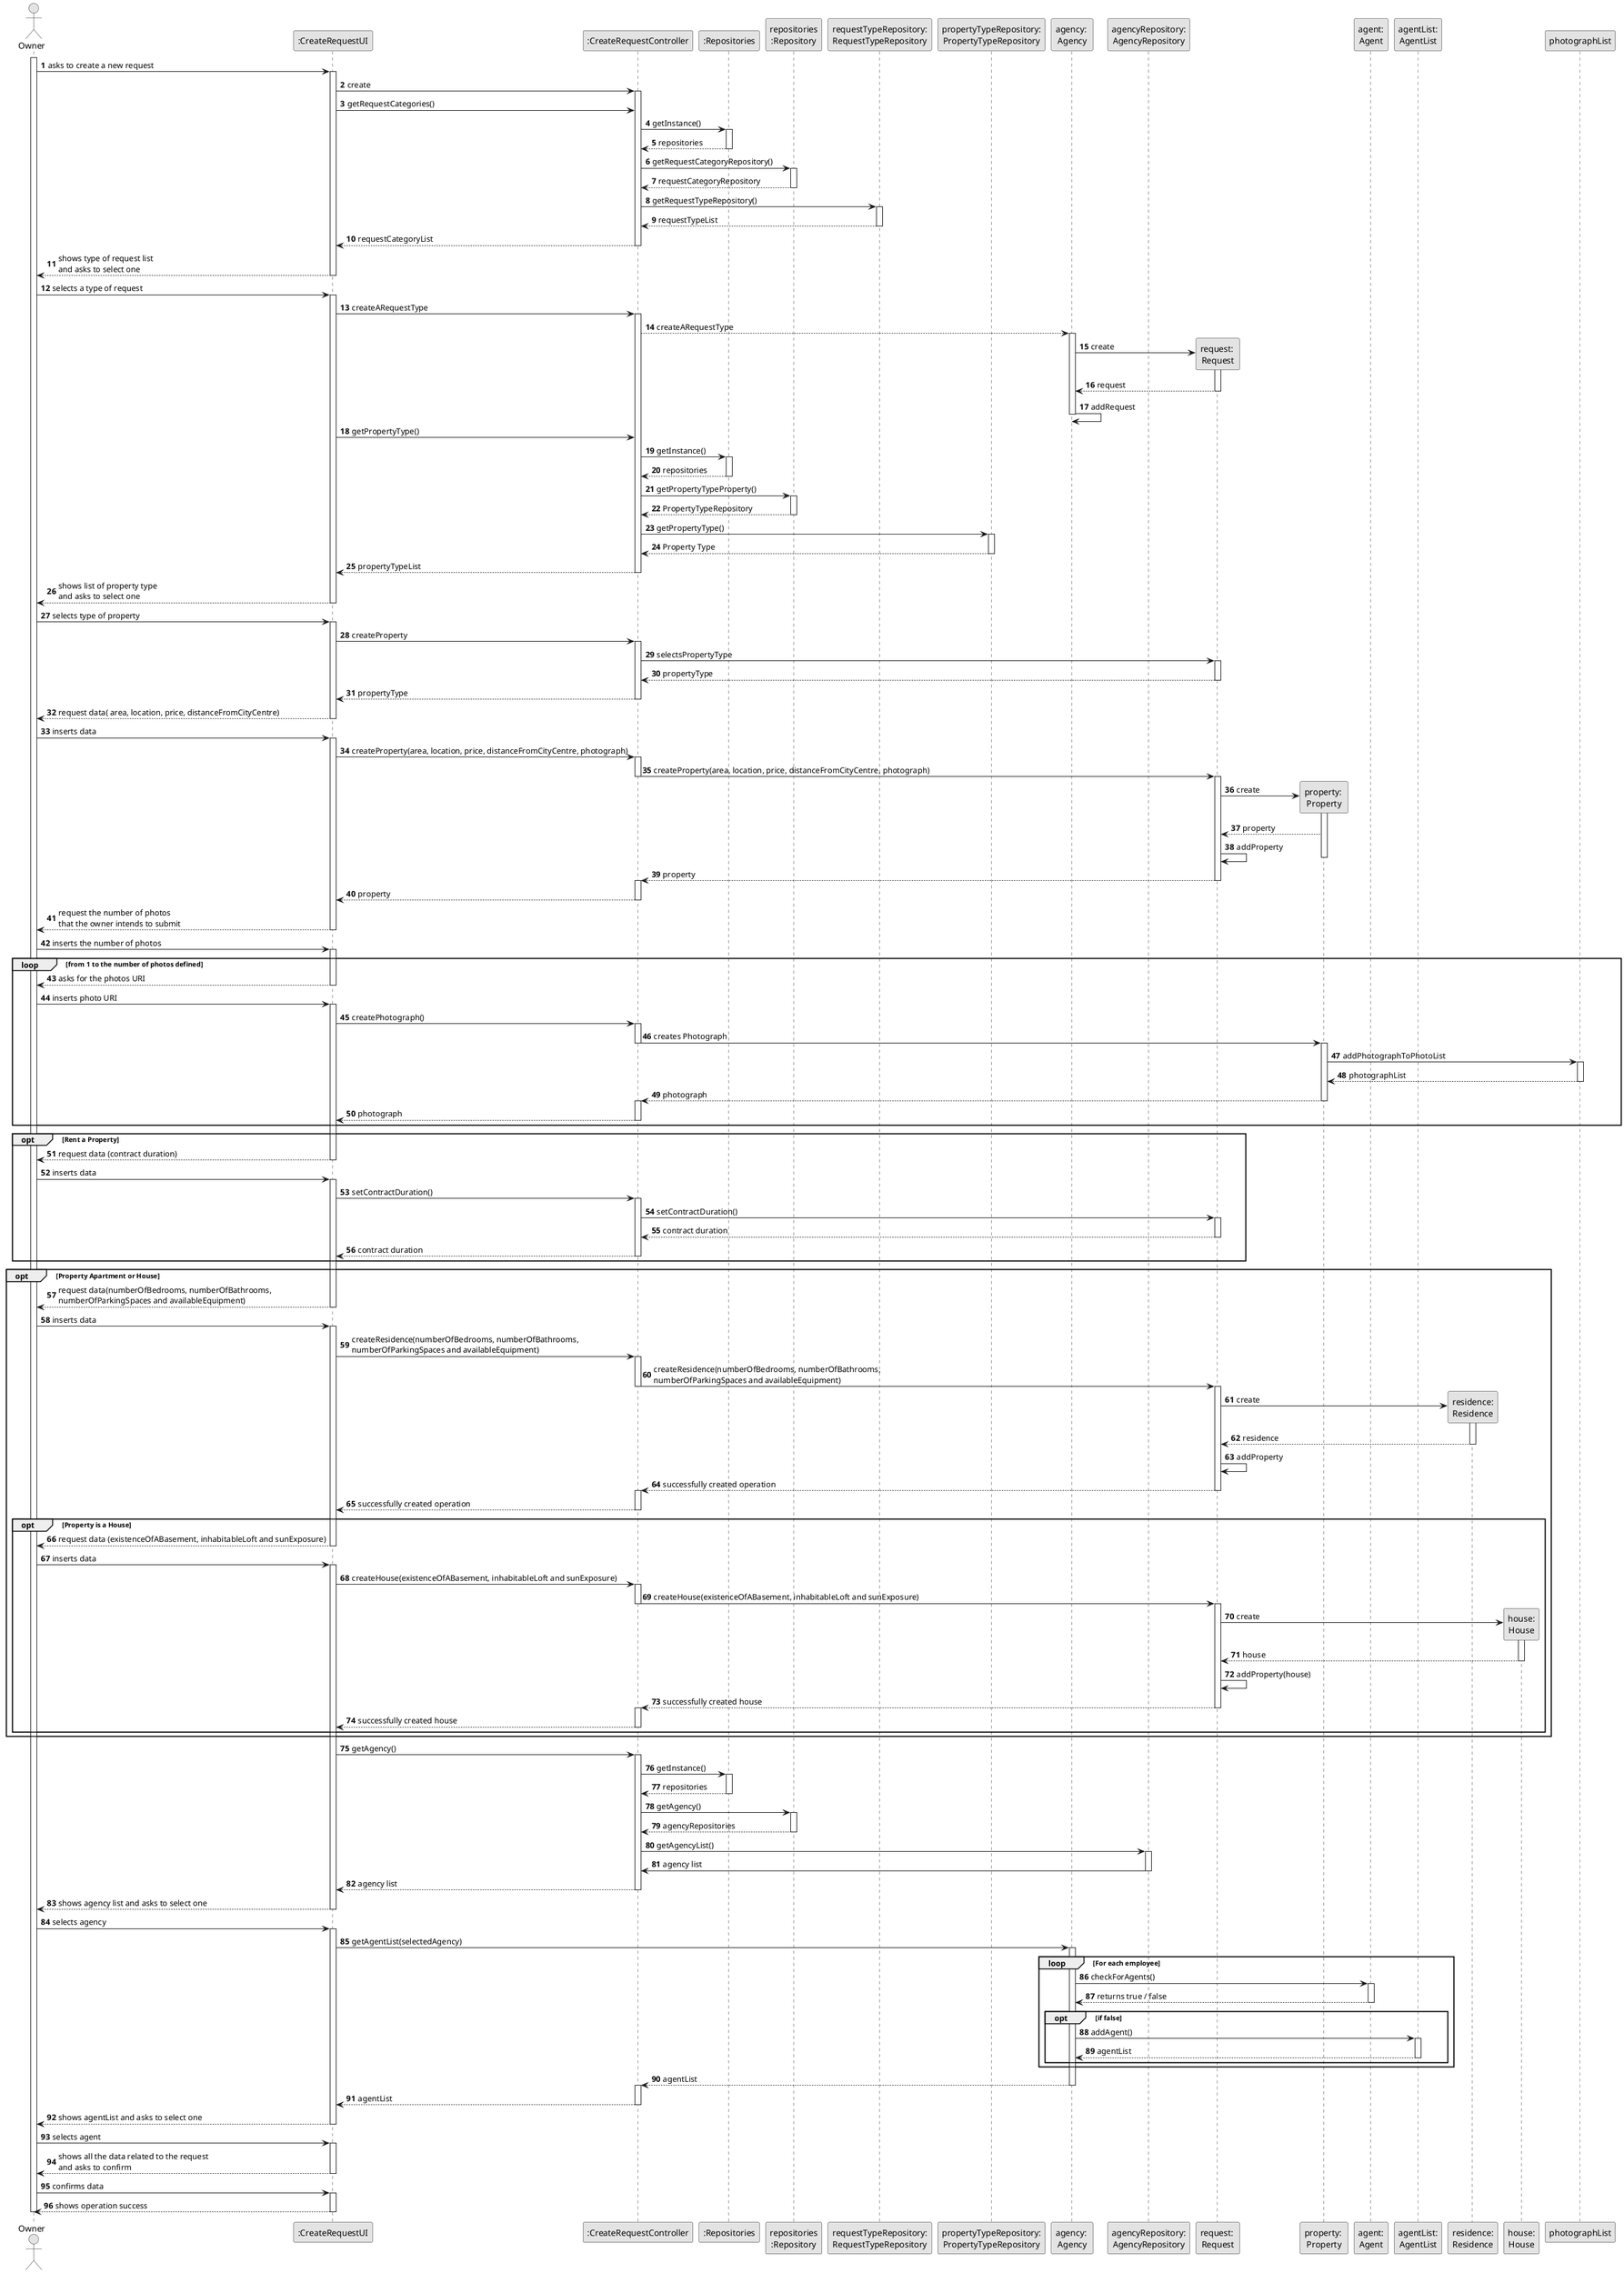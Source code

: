 @startuml
skinparam monochrome true
skinparam packageStyle rectangle
skinparam shadowing false

autonumber

'hide footbox
actor "Owner" as ADM
participant ":CreateRequestUI" as UI
participant ":CreateRequestController" as CTRL
participant ":Repositories" as Rep
participant "repositories\n:Repository" as PLAT
participant "requestTypeRepository:\nRequestTypeRepository" as TaskCategoryRepository
participant "propertyTypeRepository:\nPropertyTypeRepository" as ProType
participant "agency: \nAgency" as A
participant "agencyRepository:\nAgencyRepository" as ARep
participant "request: \nRequest" as Req
participant "property: \nProperty" as Prop
participant "agent:\nAgent" as Agent
participant "agentList:\nAgentList" as AgList
participant "residence:\nResidence" as R
participant "house:\nHouse" as House
participant "photographList" as PhotoList

activate ADM

        ADM -> UI : asks to create a new request

        activate UI

            UI -> CTRL : create
            activate CTRL
            UI -> CTRL : getRequestCategories()

                CTRL -> Rep : getInstance()
                activate Rep

                    Rep --> CTRL: repositories
                deactivate Rep

                CTRL -> PLAT : getRequestCategoryRepository()
                activate PLAT

                    PLAT --> CTRL: requestCategoryRepository
                deactivate PLAT

                CTRL -> TaskCategoryRepository : getRequestTypeRepository()
                activate TaskCategoryRepository

                    TaskCategoryRepository --> CTRL : requestTypeList
                deactivate TaskCategoryRepository

                CTRL --> UI : requestCategoryList
            deactivate CTRL

            UI --> ADM : shows type of request list \nand asks to select one
        deactivate UI

    ADM -> UI : selects a type of request
    activate UI

    UI -> CTRL : createARequestType
        activate CTRL

    CTRL --> A : createARequestType
    activate A

    A -> Req** : create
    activate Req

    Req --> A : request
    deactivate Req

    A -> A : addRequest

    deactivate A

    UI -> CTRL : getPropertyType()

    CTRL -> Rep : getInstance()
                    activate Rep

                        Rep --> CTRL: repositories
                    deactivate Rep

    CTRL -> PLAT : getPropertyTypeProperty()
    activate PLAT

    PLAT --> CTRL : PropertyTypeRepository
    deactivate PLAT

    CTRL -> ProType :getPropertyType()
    activate ProType

    ProType --> CTRL : Property Type
    deactivate ProType

    CTRL --> UI : propertyTypeList
    deactivate CTRL

        UI --> ADM : shows list of property type \nand asks to select one
    deactivate A

    deactivate UI

    ADM -> UI : selects type of property
    activate UI

        UI -> CTRL : createProperty
        activate CTRL

        CTRL -> Req :selectsPropertyType
        activate Req

        Req --> CTRL : propertyType

        deactivate Req

        CTRL --> UI : propertyType
        deactivate CTRL

        UI --> ADM : request data( area, location, price, distanceFromCityCentre)
    deactivate UI

    ADM -> UI : inserts data
    activate UI

        UI -> CTRL : createProperty(area, location, price, distanceFromCityCentre, photograph)
        activate CTRL

        CTRL -> Req : createProperty(area, location, price, distanceFromCityCentre, photograph)
        deactivate CTRL
    activate Req

    Req -> Prop**: create
    activate Prop

    Prop --> Req:  property
    Req -> Req :addProperty

    deactivate Prop

    Req --> CTRL : property
    deactivate Req
    activate CTRL

    CTRL --> UI : property

    deactivate CTRL

    UI --> ADM :  request the number of photos \nthat the owner intends to submit
    deactivate UI

    ADM -> UI : inserts the number of photos

    activate UI
    loop from 1 to the number of photos defined
    UI --> ADM : asks for the photos URI

    deactivate UI

    ADM -> UI : inserts photo URI
    activate UI

    UI -> CTRL : createPhotograph()
    activate CTRL

            CTRL -> Prop: creates Photograph
            deactivate CTRL

    activate Prop


    Prop -> PhotoList :  addPhotographToPhotoList

    activate PhotoList

    PhotoList --> Prop : photographList

    deactivate PhotoList

    Prop --> CTRL : photograph

    deactivate Prop

    activate CTRL

    CTRL --> UI : photograph

    deactivate CTRL

    deactivate CTRL

    end

    opt Rent a Property
    UI-->ADM : request data (contract duration)
    deactivate UI
    ADM -> UI : inserts data
    activate UI
    UI-> CTRL : setContractDuration()
    activate CTRL

    CTRL -> Req : setContractDuration()
    activate Req

    Req --> CTRL : contract duration

    deactivate Req

    CTRL --> UI : contract duration

    deactivate CTRL
    end

    opt Property Apartment or House

        UI--> ADM : request data(numberOfBedrooms, numberOfBathrooms, \nnumberOfParkingSpaces and availableEquipment)
     deactivate UI

     ADM -> UI : inserts data
     activate UI

     UI-> CTRL : createResidence(numberOfBedrooms, numberOfBathrooms, \nnumberOfParkingSpaces and availableEquipment)
     activate CTRL

     CTRL -> Req : createResidence(numberOfBedrooms, numberOfBathrooms, \nnumberOfParkingSpaces and availableEquipment)
     deactivate CTRL
     activate Req

    Req -> R** : create
    activate R

    R --> Req : residence
    deactivate R
    Req-> Req : addProperty

    Req --> CTRL : successfully created operation
    deactivate Req

    activate CTRL

    CTRL --> UI : successfully created operation
    deactivate CTRL

    opt Property is a House
    UI --> ADM : request data (existenceOfABasement, inhabitableLoft and sunExposure)
    deactivate UI
    ADM-> UI : inserts data
    activate UI
    UI-> CTRL : createHouse(existenceOfABasement, inhabitableLoft and sunExposure)
    activate CTRL

    CTRL -> Req : createHouse(existenceOfABasement, inhabitableLoft and sunExposure)
    deactivate CTRL
    activate Req

    Req -> House** : create
    activate House

    House --> Req : house
    deactivate House
    Req -> Req :addProperty(house)

    Req --> CTRL : successfully created house
    deactivate Req
    activate CTRL

    CTRL --> UI : successfully created house
    deactivate CTRL
    deactivate Req
    end

    end
    UI -> CTRL : getAgency()
    activate CTRL

    CTRL -> Rep : getInstance()
                    activate Rep

                        Rep --> CTRL: repositories
                    deactivate Rep
    CTRL -> PLAT : getAgency()
    activate PLAT
    PLAT--> CTRL : agencyRepositories
    deactivate PLAT
    CTRL -> ARep : getAgencyList()
    activate ARep

    ARep -> CTRL : agency list
    deactivate ARep
    CTRL --> UI : agency list
 deactivate CTRL
 UI --> ADM : shows agency list and asks to select one

 deactivate UI

    ADM -> UI : selects agency
    activate UI

    UI -> A : getAgentList(selectedAgency)
    activate A
    loop For each employee
    A-> Agent : checkForAgents()
    activate Agent

    Agent --> A : returns true / false
    deactivate Agent
    opt if false
    A-> AgList :addAgent()
    activate AgList

    AgList --> A : agentList
    deactivate AgList
    end

    end
    A --> CTRL : agentList
    deactivate A

    activate CTRL

    CTRL --> UI : agentList
    deactivate CTRL
    UI --> ADM : shows agentList and asks to select one
    deactivate UI
    ADM -> UI : selects agent
    activate UI

    UI --> ADM : shows all the data related to the request \nand asks to confirm
    deactivate UI
    ADM -> UI : confirms data
    activate UI

    UI --> ADM : shows operation success
    deactivate UI
    deactivate ADM
    @enduml